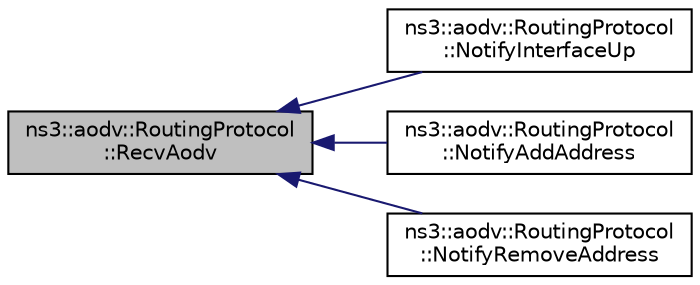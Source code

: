 digraph "ns3::aodv::RoutingProtocol::RecvAodv"
{
  edge [fontname="Helvetica",fontsize="10",labelfontname="Helvetica",labelfontsize="10"];
  node [fontname="Helvetica",fontsize="10",shape=record];
  rankdir="LR";
  Node1 [label="ns3::aodv::RoutingProtocol\l::RecvAodv",height=0.2,width=0.4,color="black", fillcolor="grey75", style="filled", fontcolor="black"];
  Node1 -> Node2 [dir="back",color="midnightblue",fontsize="10",style="solid"];
  Node2 [label="ns3::aodv::RoutingProtocol\l::NotifyInterfaceUp",height=0.2,width=0.4,color="black", fillcolor="white", style="filled",URL="$db/dd0/classns3_1_1aodv_1_1RoutingProtocol.html#a006b7deb41f4eb2dc1e0d69d50c5a284"];
  Node1 -> Node3 [dir="back",color="midnightblue",fontsize="10",style="solid"];
  Node3 [label="ns3::aodv::RoutingProtocol\l::NotifyAddAddress",height=0.2,width=0.4,color="black", fillcolor="white", style="filled",URL="$db/dd0/classns3_1_1aodv_1_1RoutingProtocol.html#a8d6ee1881856a557d8c051e40785e51b"];
  Node1 -> Node4 [dir="back",color="midnightblue",fontsize="10",style="solid"];
  Node4 [label="ns3::aodv::RoutingProtocol\l::NotifyRemoveAddress",height=0.2,width=0.4,color="black", fillcolor="white", style="filled",URL="$db/dd0/classns3_1_1aodv_1_1RoutingProtocol.html#aa3ada55a69e945cc414d87566cca0388"];
}
